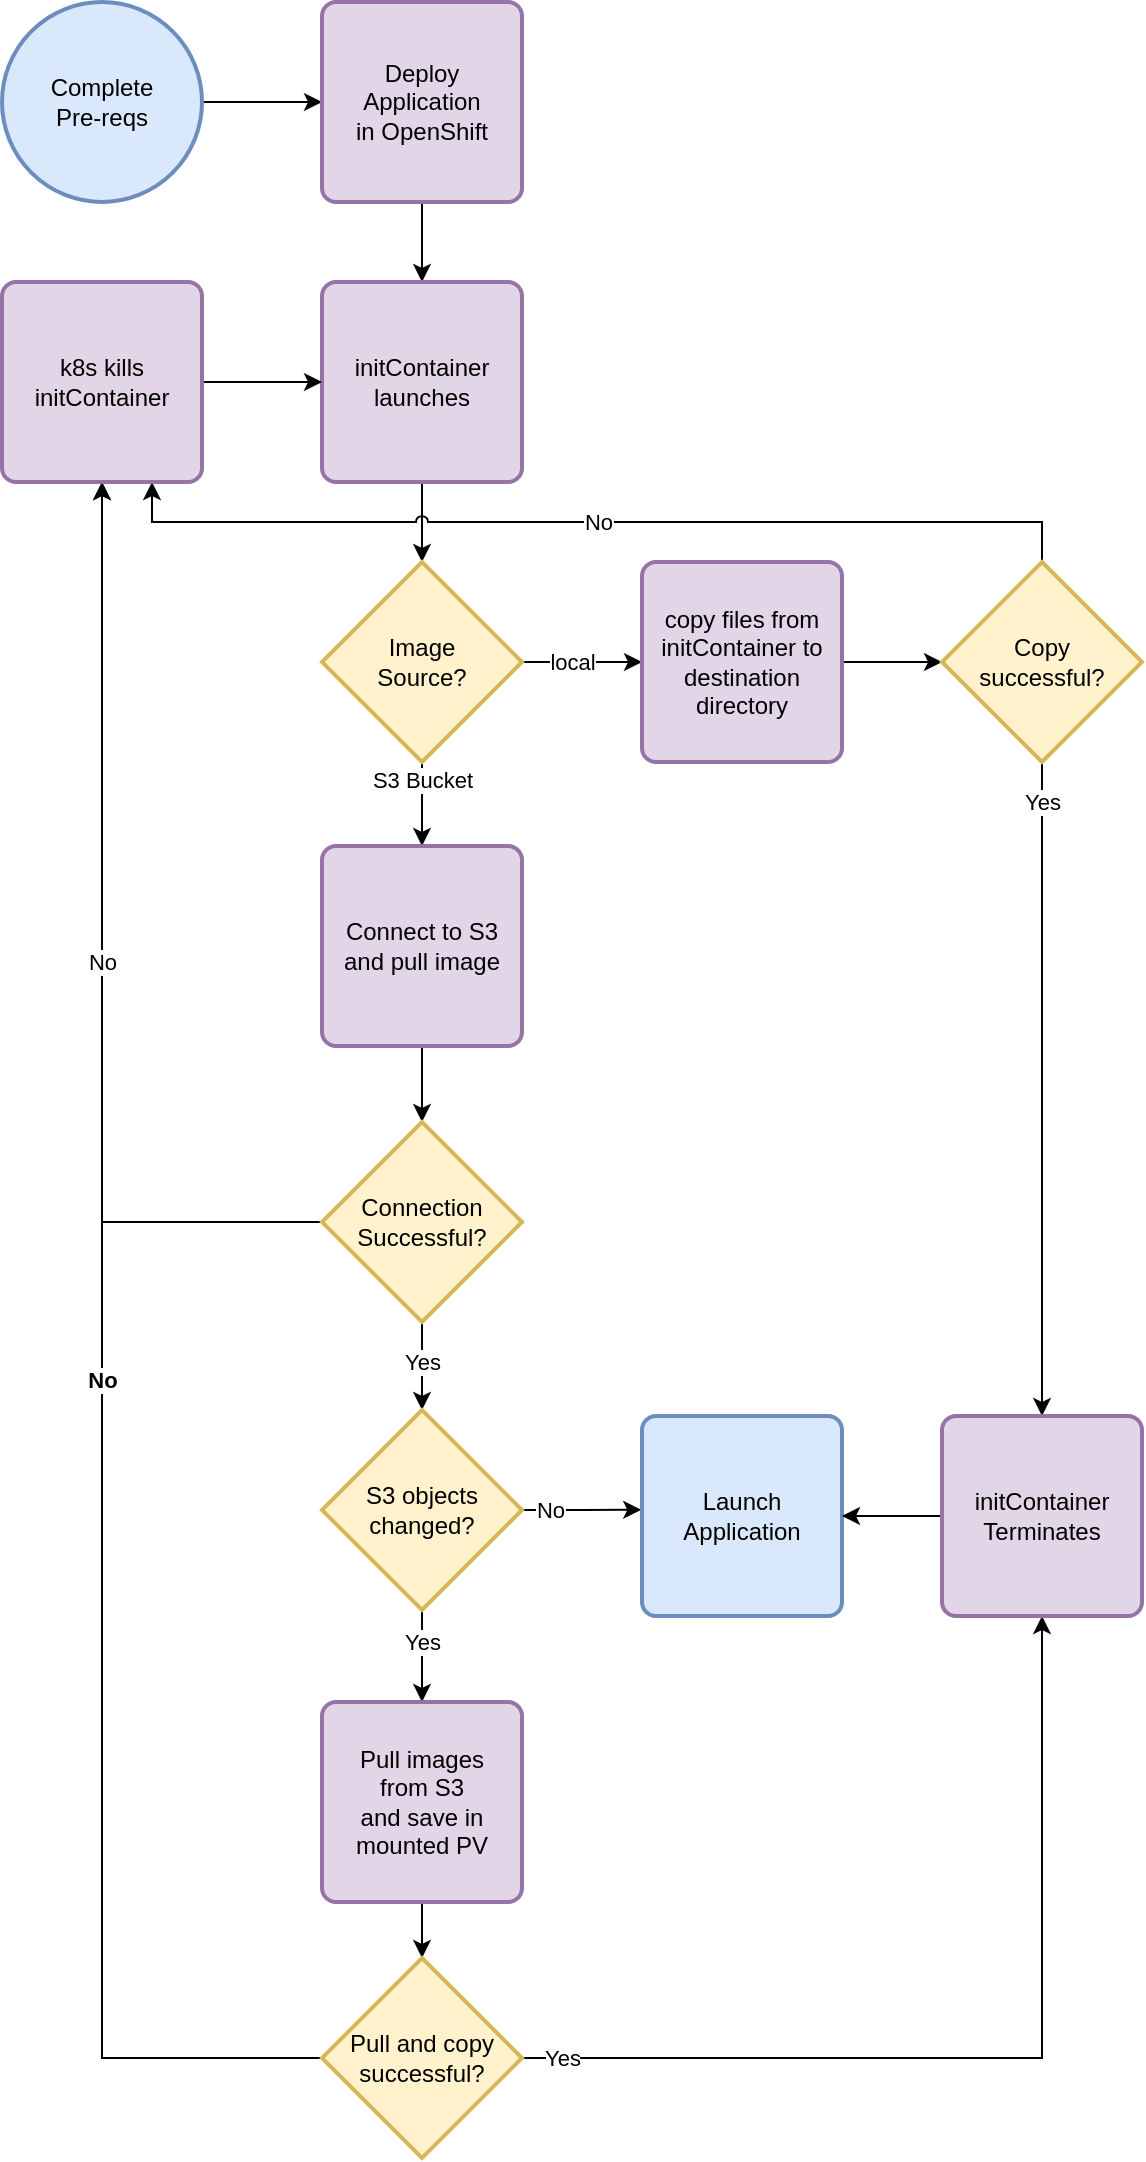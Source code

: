 <mxfile version="13.3.5" type="device"><diagram name="Page-1" id="c7558073-3199-34d8-9f00-42111426c3f3"><mxGraphModel dx="1296" dy="1176" grid="1" gridSize="10" guides="1" tooltips="1" connect="1" arrows="1" fold="1" page="1" pageScale="1" pageWidth="826" pageHeight="1169" background="#ffffff" math="0" shadow="0"><root><mxCell id="0"/><mxCell id="1" parent="0"/><mxCell id="SeLVZyI2Zs2KDCNVDrUP-131" value="No" style="edgeStyle=orthogonalEdgeStyle;rounded=0;orthogonalLoop=1;jettySize=auto;html=1;exitX=0;exitY=0.5;exitDx=0;exitDy=0;exitPerimeter=0;fontStyle=1" edge="1" parent="1" source="SeLVZyI2Zs2KDCNVDrUP-129" target="SeLVZyI2Zs2KDCNVDrUP-136"><mxGeometry relative="1" as="geometry"><mxPoint x="320" y="240" as="targetPoint"/></mxGeometry></mxCell><mxCell id="SeLVZyI2Zs2KDCNVDrUP-99" style="edgeStyle=orthogonalEdgeStyle;rounded=0;orthogonalLoop=1;jettySize=auto;html=1;entryX=0;entryY=0.5;entryDx=0;entryDy=0;" edge="1" parent="1" source="SeLVZyI2Zs2KDCNVDrUP-97" target="SeLVZyI2Zs2KDCNVDrUP-98"><mxGeometry relative="1" as="geometry"/></mxCell><mxCell id="SeLVZyI2Zs2KDCNVDrUP-97" value="Complete&lt;br&gt;Pre-reqs" style="strokeWidth=2;html=1;shape=mxgraph.flowchart.start_2;whiteSpace=wrap;fillColor=#dae8fc;strokeColor=#6c8ebf;" vertex="1" parent="1"><mxGeometry x="190" y="20" width="100" height="100" as="geometry"/></mxCell><mxCell id="SeLVZyI2Zs2KDCNVDrUP-101" value="" style="edgeStyle=orthogonalEdgeStyle;rounded=0;orthogonalLoop=1;jettySize=auto;html=1;" edge="1" parent="1" source="SeLVZyI2Zs2KDCNVDrUP-98" target="SeLVZyI2Zs2KDCNVDrUP-100"><mxGeometry relative="1" as="geometry"/></mxCell><mxCell id="SeLVZyI2Zs2KDCNVDrUP-98" value="Deploy&lt;br&gt;Application&lt;br&gt;in OpenShift" style="rounded=1;whiteSpace=wrap;html=1;absoluteArcSize=1;arcSize=14;strokeWidth=2;fillColor=#e1d5e7;strokeColor=#9673a6;" vertex="1" parent="1"><mxGeometry x="350" y="20" width="100" height="100" as="geometry"/></mxCell><mxCell id="SeLVZyI2Zs2KDCNVDrUP-103" style="edgeStyle=orthogonalEdgeStyle;rounded=0;orthogonalLoop=1;jettySize=auto;html=1;" edge="1" parent="1" source="SeLVZyI2Zs2KDCNVDrUP-100" target="SeLVZyI2Zs2KDCNVDrUP-102"><mxGeometry relative="1" as="geometry"/></mxCell><mxCell id="SeLVZyI2Zs2KDCNVDrUP-100" value="initContainer&lt;br&gt;launches" style="rounded=1;whiteSpace=wrap;html=1;absoluteArcSize=1;arcSize=14;strokeWidth=2;fillColor=#e1d5e7;strokeColor=#9673a6;" vertex="1" parent="1"><mxGeometry x="350" y="160" width="100" height="100" as="geometry"/></mxCell><mxCell id="SeLVZyI2Zs2KDCNVDrUP-105" style="edgeStyle=orthogonalEdgeStyle;rounded=0;orthogonalLoop=1;jettySize=auto;html=1;" edge="1" parent="1" source="SeLVZyI2Zs2KDCNVDrUP-102" target="SeLVZyI2Zs2KDCNVDrUP-104"><mxGeometry relative="1" as="geometry"/></mxCell><mxCell id="SeLVZyI2Zs2KDCNVDrUP-106" value="S3 Bucket" style="edgeLabel;html=1;align=center;verticalAlign=middle;resizable=0;points=[];" vertex="1" connectable="0" parent="SeLVZyI2Zs2KDCNVDrUP-105"><mxGeometry x="0.241" y="-1" relative="1" as="geometry"><mxPoint x="1" y="-17.24" as="offset"/></mxGeometry></mxCell><mxCell id="SeLVZyI2Zs2KDCNVDrUP-116" value="local" style="edgeStyle=orthogonalEdgeStyle;rounded=0;orthogonalLoop=1;jettySize=auto;html=1;entryX=0;entryY=0.5;entryDx=0;entryDy=0;" edge="1" parent="1" source="SeLVZyI2Zs2KDCNVDrUP-102" target="SeLVZyI2Zs2KDCNVDrUP-115"><mxGeometry x="-0.178" relative="1" as="geometry"><mxPoint as="offset"/></mxGeometry></mxCell><mxCell id="SeLVZyI2Zs2KDCNVDrUP-102" value="Image &lt;br&gt;Source?" style="strokeWidth=2;html=1;shape=mxgraph.flowchart.decision;whiteSpace=wrap;fillColor=#fff2cc;strokeColor=#d6b656;" vertex="1" parent="1"><mxGeometry x="350" y="300" width="100" height="100" as="geometry"/></mxCell><mxCell id="SeLVZyI2Zs2KDCNVDrUP-111" style="edgeStyle=orthogonalEdgeStyle;rounded=0;orthogonalLoop=1;jettySize=auto;html=1;entryX=0.5;entryY=0;entryDx=0;entryDy=0;entryPerimeter=0;" edge="1" parent="1" source="SeLVZyI2Zs2KDCNVDrUP-104" target="SeLVZyI2Zs2KDCNVDrUP-107"><mxGeometry relative="1" as="geometry"/></mxCell><mxCell id="SeLVZyI2Zs2KDCNVDrUP-104" value="Connect to S3 and pull image" style="rounded=1;whiteSpace=wrap;html=1;absoluteArcSize=1;arcSize=14;strokeWidth=2;fillColor=#e1d5e7;strokeColor=#9673a6;" vertex="1" parent="1"><mxGeometry x="350" y="442" width="100" height="100" as="geometry"/></mxCell><mxCell id="SeLVZyI2Zs2KDCNVDrUP-113" value="Yes" style="edgeStyle=orthogonalEdgeStyle;rounded=0;orthogonalLoop=1;jettySize=auto;html=1;" edge="1" parent="1" source="SeLVZyI2Zs2KDCNVDrUP-107" target="SeLVZyI2Zs2KDCNVDrUP-112"><mxGeometry x="-0.091" relative="1" as="geometry"><mxPoint as="offset"/></mxGeometry></mxCell><mxCell id="SeLVZyI2Zs2KDCNVDrUP-138" value="No" style="edgeStyle=orthogonalEdgeStyle;rounded=0;orthogonalLoop=1;jettySize=auto;html=1;" edge="1" parent="1" source="SeLVZyI2Zs2KDCNVDrUP-107" target="SeLVZyI2Zs2KDCNVDrUP-136"><mxGeometry relative="1" as="geometry"/></mxCell><mxCell id="SeLVZyI2Zs2KDCNVDrUP-107" value="Connection&lt;br&gt;Successful?" style="strokeWidth=2;html=1;shape=mxgraph.flowchart.decision;whiteSpace=wrap;fillColor=#fff2cc;strokeColor=#d6b656;" vertex="1" parent="1"><mxGeometry x="350" y="580" width="100" height="100" as="geometry"/></mxCell><mxCell id="SeLVZyI2Zs2KDCNVDrUP-127" value="Yes" style="edgeStyle=orthogonalEdgeStyle;rounded=0;orthogonalLoop=1;jettySize=auto;html=1;entryX=0.5;entryY=0;entryDx=0;entryDy=0;" edge="1" parent="1" source="SeLVZyI2Zs2KDCNVDrUP-112" target="SeLVZyI2Zs2KDCNVDrUP-126"><mxGeometry x="-0.304" relative="1" as="geometry"><mxPoint as="offset"/></mxGeometry></mxCell><mxCell id="SeLVZyI2Zs2KDCNVDrUP-134" value="No" style="edgeStyle=orthogonalEdgeStyle;rounded=0;orthogonalLoop=1;jettySize=auto;html=1;entryX=-0.004;entryY=0.469;entryDx=0;entryDy=0;entryPerimeter=0;" edge="1" parent="1" source="SeLVZyI2Zs2KDCNVDrUP-112" target="SeLVZyI2Zs2KDCNVDrUP-114"><mxGeometry x="0.007" y="16" relative="1" as="geometry"><mxPoint x="510" y="700" as="targetPoint"/><mxPoint x="-16" y="16" as="offset"/></mxGeometry></mxCell><mxCell id="SeLVZyI2Zs2KDCNVDrUP-112" value="S3 objects&lt;br&gt;changed?" style="strokeWidth=2;html=1;shape=mxgraph.flowchart.decision;whiteSpace=wrap;fillColor=#fff2cc;strokeColor=#d6b656;" vertex="1" parent="1"><mxGeometry x="350" y="724" width="100" height="100" as="geometry"/></mxCell><mxCell id="SeLVZyI2Zs2KDCNVDrUP-114" value="Launch&lt;br&gt;Application" style="rounded=1;whiteSpace=wrap;html=1;absoluteArcSize=1;arcSize=14;strokeWidth=2;fillColor=#dae8fc;strokeColor=#6c8ebf;" vertex="1" parent="1"><mxGeometry x="510" y="727" width="100" height="100" as="geometry"/></mxCell><mxCell id="SeLVZyI2Zs2KDCNVDrUP-120" style="edgeStyle=orthogonalEdgeStyle;rounded=0;orthogonalLoop=1;jettySize=auto;html=1;" edge="1" parent="1" source="SeLVZyI2Zs2KDCNVDrUP-115" target="SeLVZyI2Zs2KDCNVDrUP-119"><mxGeometry relative="1" as="geometry"/></mxCell><mxCell id="SeLVZyI2Zs2KDCNVDrUP-115" value="copy files from initContainer to destination directory" style="rounded=1;whiteSpace=wrap;html=1;absoluteArcSize=1;arcSize=14;strokeWidth=2;fillColor=#e1d5e7;strokeColor=#9673a6;" vertex="1" parent="1"><mxGeometry x="510" y="300" width="100" height="100" as="geometry"/></mxCell><mxCell id="SeLVZyI2Zs2KDCNVDrUP-121" value="No" style="edgeStyle=orthogonalEdgeStyle;rounded=0;orthogonalLoop=1;jettySize=auto;html=1;entryX=0.75;entryY=1;entryDx=0;entryDy=0;exitX=0.5;exitY=0;exitDx=0;exitDy=0;exitPerimeter=0;jumpStyle=arc;" edge="1" parent="1" source="SeLVZyI2Zs2KDCNVDrUP-119" target="SeLVZyI2Zs2KDCNVDrUP-136"><mxGeometry relative="1" as="geometry"/></mxCell><mxCell id="SeLVZyI2Zs2KDCNVDrUP-123" value="Yes" style="edgeStyle=orthogonalEdgeStyle;rounded=0;orthogonalLoop=1;jettySize=auto;html=1;exitX=0.5;exitY=1;exitDx=0;exitDy=0;exitPerimeter=0;" edge="1" parent="1" source="SeLVZyI2Zs2KDCNVDrUP-119" target="SeLVZyI2Zs2KDCNVDrUP-142"><mxGeometry x="-0.881" relative="1" as="geometry"><mxPoint as="offset"/></mxGeometry></mxCell><mxCell id="SeLVZyI2Zs2KDCNVDrUP-119" value="Copy &lt;br&gt;successful?" style="strokeWidth=2;html=1;shape=mxgraph.flowchart.decision;whiteSpace=wrap;fillColor=#fff2cc;strokeColor=#d6b656;" vertex="1" parent="1"><mxGeometry x="660" y="300" width="100" height="100" as="geometry"/></mxCell><mxCell id="SeLVZyI2Zs2KDCNVDrUP-130" style="edgeStyle=orthogonalEdgeStyle;rounded=0;orthogonalLoop=1;jettySize=auto;html=1;entryX=0.5;entryY=0;entryDx=0;entryDy=0;entryPerimeter=0;" edge="1" parent="1" source="SeLVZyI2Zs2KDCNVDrUP-126" target="SeLVZyI2Zs2KDCNVDrUP-129"><mxGeometry relative="1" as="geometry"/></mxCell><mxCell id="SeLVZyI2Zs2KDCNVDrUP-126" value="Pull images&lt;br&gt;from S3&lt;br&gt;and save in&lt;br&gt;mounted PV" style="rounded=1;whiteSpace=wrap;html=1;absoluteArcSize=1;arcSize=14;strokeWidth=2;fillColor=#e1d5e7;strokeColor=#9673a6;" vertex="1" parent="1"><mxGeometry x="350" y="870" width="100" height="100" as="geometry"/></mxCell><mxCell id="SeLVZyI2Zs2KDCNVDrUP-133" value="Yes" style="edgeStyle=orthogonalEdgeStyle;rounded=0;orthogonalLoop=1;jettySize=auto;html=1;entryX=0.5;entryY=1;entryDx=0;entryDy=0;" edge="1" parent="1" source="SeLVZyI2Zs2KDCNVDrUP-129" target="SeLVZyI2Zs2KDCNVDrUP-142"><mxGeometry x="-0.919" relative="1" as="geometry"><mxPoint as="offset"/></mxGeometry></mxCell><mxCell id="SeLVZyI2Zs2KDCNVDrUP-129" value="Pull and copy&lt;br&gt;successful?" style="strokeWidth=2;html=1;shape=mxgraph.flowchart.decision;whiteSpace=wrap;fillColor=#fff2cc;strokeColor=#d6b656;" vertex="1" parent="1"><mxGeometry x="350" y="998" width="100" height="100" as="geometry"/></mxCell><mxCell id="SeLVZyI2Zs2KDCNVDrUP-144" style="edgeStyle=orthogonalEdgeStyle;rounded=0;orthogonalLoop=1;jettySize=auto;html=1;" edge="1" parent="1" source="SeLVZyI2Zs2KDCNVDrUP-136" target="SeLVZyI2Zs2KDCNVDrUP-100"><mxGeometry relative="1" as="geometry"/></mxCell><mxCell id="SeLVZyI2Zs2KDCNVDrUP-136" value="k8s kills&lt;br&gt;initContainer" style="rounded=1;whiteSpace=wrap;html=1;absoluteArcSize=1;arcSize=14;strokeWidth=2;fillColor=#e1d5e7;strokeColor=#9673a6;" vertex="1" parent="1"><mxGeometry x="190" y="160" width="100" height="100" as="geometry"/></mxCell><mxCell id="SeLVZyI2Zs2KDCNVDrUP-143" style="edgeStyle=orthogonalEdgeStyle;rounded=0;orthogonalLoop=1;jettySize=auto;html=1;entryX=1;entryY=0.5;entryDx=0;entryDy=0;" edge="1" parent="1" source="SeLVZyI2Zs2KDCNVDrUP-142" target="SeLVZyI2Zs2KDCNVDrUP-114"><mxGeometry relative="1" as="geometry"/></mxCell><mxCell id="SeLVZyI2Zs2KDCNVDrUP-142" value="initContainer&lt;br&gt;Terminates" style="rounded=1;whiteSpace=wrap;html=1;absoluteArcSize=1;arcSize=14;strokeWidth=2;fillColor=#e1d5e7;strokeColor=#9673a6;" vertex="1" parent="1"><mxGeometry x="660" y="727" width="100" height="100" as="geometry"/></mxCell></root></mxGraphModel></diagram></mxfile>